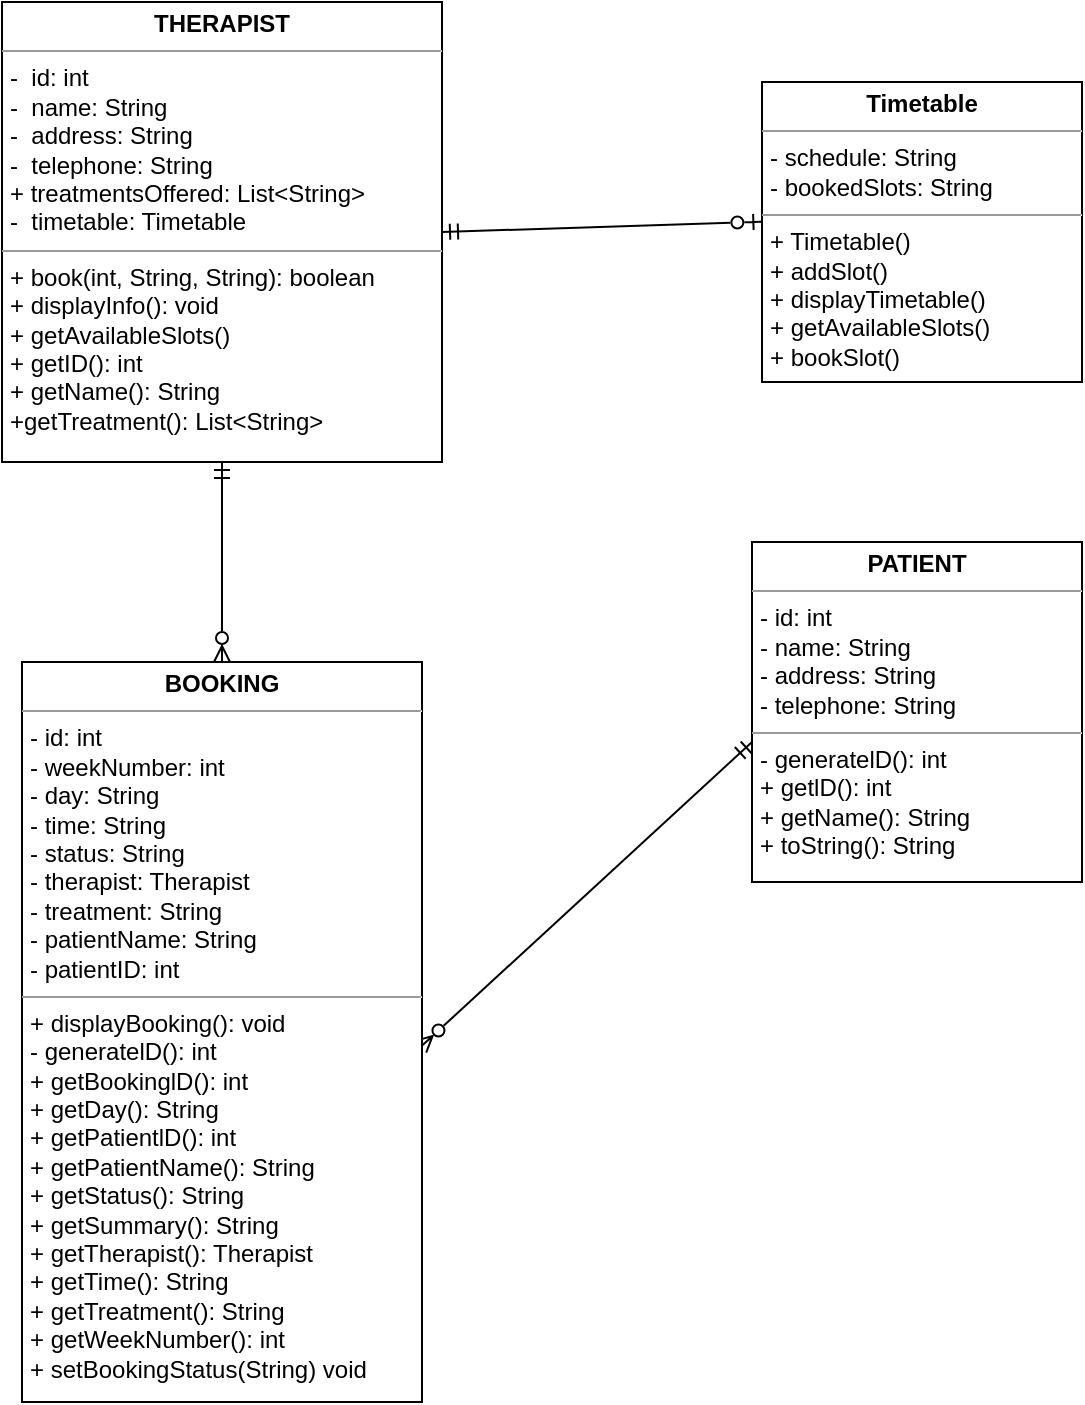<mxfile scale="1" border="0" version="26.2.14">
  <diagram name="Page-1" id="c4acf3e9-155e-7222-9cf6-157b1a14988f">
    <mxGraphModel dx="496" dy="443" grid="1" gridSize="10" guides="1" tooltips="1" connect="1" arrows="1" fold="1" page="1" pageScale="1" pageWidth="827" pageHeight="1169" background="none" math="0" shadow="0">
      <root>
        <mxCell id="0" />
        <mxCell id="1" parent="0" />
        <mxCell id="5d2195bd80daf111-18" value="&lt;p style=&quot;margin:0px;margin-top:4px;text-align:center;&quot;&gt;&lt;b style=&quot;&quot;&gt;THERAPIST&lt;/b&gt;&lt;/p&gt;&lt;hr size=&quot;1&quot;&gt;&lt;p style=&quot;margin:0px;margin-left:4px;&quot;&gt;-&amp;nbsp; id: int&amp;nbsp;&lt;/p&gt;&lt;p style=&quot;margin:0px;margin-left:4px;&quot;&gt;-&amp;nbsp; name: String&amp;nbsp;&lt;/p&gt;&lt;p style=&quot;margin:0px;margin-left:4px;&quot;&gt;-&amp;nbsp; address: String&amp;nbsp;&amp;nbsp;&lt;/p&gt;&lt;p style=&quot;margin:0px;margin-left:4px;&quot;&gt;-&amp;nbsp; telephone: String&amp;nbsp;&lt;/p&gt;&lt;p style=&quot;margin:0px;margin-left:4px;&quot;&gt;&lt;span style=&quot;background-color: transparent; color: light-dark(rgb(0, 0, 0), rgb(255, 255, 255));&quot;&gt;+ treatmentsOffered: List&amp;lt;String&amp;gt;&lt;/span&gt;&lt;/p&gt;&lt;p style=&quot;margin:0px;margin-left:4px;&quot;&gt;-&amp;nbsp; timetable: Timetable&lt;/p&gt;&lt;hr size=&quot;1&quot;&gt;&lt;p style=&quot;margin:0px;margin-left:4px;&quot;&gt;&lt;span style=&quot;background-color: transparent; color: light-dark(rgb(0, 0, 0), rgb(255, 255, 255));&quot;&gt;+ book(int, String, String): boolean&lt;/span&gt;&lt;/p&gt;&lt;p style=&quot;margin:0px;margin-left:4px;&quot;&gt;&lt;span style=&quot;background-color: transparent; color: light-dark(rgb(0, 0, 0), rgb(255, 255, 255));&quot;&gt;+ displayInfo(): void&amp;nbsp; &amp;nbsp; &amp;nbsp; &amp;nbsp;&amp;nbsp;&lt;/span&gt;&lt;/p&gt;&lt;p style=&quot;margin:0px;margin-left:4px;&quot;&gt;+ getAvailableSlots()&lt;/p&gt;&lt;p style=&quot;margin:0px;margin-left:4px;&quot;&gt;+ getID(): int&lt;/p&gt;&lt;p style=&quot;margin:0px;margin-left:4px;&quot;&gt;+ getName(): String&lt;/p&gt;&lt;p style=&quot;margin:0px;margin-left:4px;&quot;&gt;+getTreatment(): List&amp;lt;String&amp;gt;&lt;/p&gt;" style="verticalAlign=top;align=left;overflow=fill;fontSize=12;fontFamily=Helvetica;html=1;rounded=0;shadow=0;comic=0;labelBackgroundColor=none;strokeWidth=1" parent="1" vertex="1">
          <mxGeometry x="140" y="120" width="220" height="230" as="geometry" />
        </mxCell>
        <mxCell id="_ampIOvrmDH--TGLqRQY-2" style="edgeStyle=none;rounded=0;orthogonalLoop=1;jettySize=auto;html=1;exitX=0.5;exitY=0;exitDx=0;exitDy=0;entryX=0.5;entryY=1;entryDx=0;entryDy=0;endArrow=ERmandOne;endFill=0;startArrow=ERzeroToMany;startFill=0;" parent="1" source="_ampIOvrmDH--TGLqRQY-1" target="5d2195bd80daf111-18" edge="1">
          <mxGeometry relative="1" as="geometry" />
        </mxCell>
        <mxCell id="5d2195bd80daf111-19" value="&lt;p style=&quot;margin:0px;margin-top:4px;text-align:center;&quot;&gt;&lt;b&gt;PATIENT&lt;/b&gt;&lt;/p&gt;&lt;hr size=&quot;1&quot;&gt;&lt;p style=&quot;margin: 0px 0px 0px 4px;&quot;&gt;- id: int&lt;br&gt;- name: String&lt;/p&gt;&lt;p style=&quot;margin: 0px 0px 0px 4px;&quot;&gt;- address: String&lt;/p&gt;&lt;p style=&quot;margin: 0px 0px 0px 4px;&quot;&gt;- telephone: String&lt;/p&gt;&lt;hr size=&quot;1&quot;&gt;&lt;p style=&quot;margin:0px;margin-left:4px;&quot;&gt;- generatelD(): int&lt;/p&gt;&lt;p style=&quot;margin:0px;margin-left:4px;&quot;&gt;+ getlD(): int&lt;/p&gt;&lt;p style=&quot;margin:0px;margin-left:4px;&quot;&gt;+ getName(): String&lt;/p&gt;&lt;p style=&quot;margin:0px;margin-left:4px;&quot;&gt;+ toString(): String&lt;/p&gt;&lt;p style=&quot;margin:0px;margin-left:4px;&quot;&gt;&lt;br&gt;&lt;/p&gt;" style="verticalAlign=top;align=left;overflow=fill;fontSize=12;fontFamily=Helvetica;html=1;rounded=0;shadow=0;comic=0;labelBackgroundColor=none;strokeWidth=1" parent="1" vertex="1">
          <mxGeometry x="515" y="390" width="165" height="170" as="geometry" />
        </mxCell>
        <mxCell id="k-w-5OHPgvVtQcsd6l_t-1" value="" style="edgeStyle=none;rounded=0;orthogonalLoop=1;jettySize=auto;html=1;endArrow=ERzeroToMany;endFill=0;startArrow=ERmandOne;startFill=0;entryX=0.997;entryY=0.52;entryDx=0;entryDy=0;entryPerimeter=0;" parent="1" target="_ampIOvrmDH--TGLqRQY-1" edge="1">
          <mxGeometry relative="1" as="geometry">
            <mxPoint x="515" y="490" as="sourcePoint" />
            <mxPoint x="390" y="450" as="targetPoint" />
          </mxGeometry>
        </mxCell>
        <mxCell id="tzdyTOhnmzsMzyeuRbSH-5" value="&lt;div&gt;&lt;br&gt;&lt;/div&gt;&lt;div&gt;&lt;br&gt;&lt;/div&gt;" style="edgeLabel;html=1;align=center;verticalAlign=middle;resizable=0;points=[];" parent="k-w-5OHPgvVtQcsd6l_t-1" vertex="1" connectable="0">
          <mxGeometry x="0.596" relative="1" as="geometry">
            <mxPoint as="offset" />
          </mxGeometry>
        </mxCell>
        <mxCell id="_ampIOvrmDH--TGLqRQY-1" value="&lt;p style=&quot;margin:0px;margin-top:4px;text-align:center;&quot;&gt;&lt;b&gt;BOOKING&lt;/b&gt;&lt;/p&gt;&lt;hr size=&quot;1&quot;&gt;&lt;p style=&quot;margin: 0px 0px 0px 4px;&quot;&gt;&lt;span style=&quot;background-color: transparent; color: light-dark(rgb(0, 0, 0), rgb(255, 255, 255));&quot;&gt;- id: int&amp;nbsp; &amp;nbsp; &amp;nbsp; &amp;nbsp;&amp;nbsp;&lt;/span&gt;&lt;/p&gt;&lt;p style=&quot;margin: 0px 0px 0px 4px;&quot;&gt;&lt;span style=&quot;background-color: transparent; color: light-dark(rgb(0, 0, 0), rgb(255, 255, 255));&quot;&gt;- weekNumber: int&amp;nbsp; &amp;nbsp; &amp;nbsp; &amp;nbsp; &amp;nbsp; &amp;nbsp; &amp;nbsp; &amp;nbsp; &amp;nbsp; &amp;nbsp; &amp;nbsp; &amp;nbsp; &amp;nbsp; &amp;nbsp; &amp;nbsp; &amp;nbsp; &amp;nbsp; &amp;nbsp; &amp;nbsp; &amp;nbsp; &amp;nbsp;&lt;/span&gt;&lt;/p&gt;&lt;p style=&quot;margin: 0px 0px 0px 4px;&quot;&gt;&lt;span style=&quot;background-color: transparent; color: light-dark(rgb(0, 0, 0), rgb(255, 255, 255));&quot;&gt;- day: String&amp;nbsp; &amp;nbsp; &amp;nbsp; &amp;nbsp; &amp;nbsp; &amp;nbsp; &amp;nbsp; &amp;nbsp; &amp;nbsp; &amp;nbsp; &amp;nbsp; &amp;nbsp; &amp;nbsp; &amp;nbsp; &amp;nbsp; &amp;nbsp; &amp;nbsp; &amp;nbsp; &amp;nbsp; &amp;nbsp; &amp;nbsp; &amp;nbsp; &amp;nbsp;&lt;/span&gt;&lt;/p&gt;&lt;p style=&quot;margin: 0px 0px 0px 4px;&quot;&gt;- time: String&amp;nbsp; &amp;nbsp; &amp;nbsp; &amp;nbsp; &amp;nbsp; &amp;nbsp; &amp;nbsp; &amp;nbsp; &amp;nbsp; &amp;nbsp; &amp;nbsp; &amp;nbsp; &amp;nbsp; &amp;nbsp; &amp;nbsp; &amp;nbsp; &amp;nbsp; &amp;nbsp; &amp;nbsp; &amp;nbsp; &amp;nbsp; &amp;nbsp;&amp;nbsp;&lt;/p&gt;&lt;p style=&quot;margin: 0px 0px 0px 4px;&quot;&gt;- status: String&lt;/p&gt;&lt;p style=&quot;margin: 0px 0px 0px 4px;&quot;&gt;- therapist: Therapist&lt;/p&gt;&lt;p style=&quot;margin: 0px 0px 0px 4px;&quot;&gt;- treatment: String&amp;nbsp; &amp;nbsp; &amp;nbsp; &amp;nbsp; &amp;nbsp; &amp;nbsp; &amp;nbsp; &amp;nbsp; &amp;nbsp; &amp;nbsp; &amp;nbsp; &amp;nbsp; &amp;nbsp; &amp;nbsp; &amp;nbsp;&amp;nbsp;&lt;span style=&quot;background-color: transparent; color: light-dark(rgb(0, 0, 0), rgb(255, 255, 255));&quot;&gt;&amp;nbsp;&amp;nbsp;&lt;/span&gt;&lt;/p&gt;&lt;p style=&quot;margin: 0px 0px 0px 4px;&quot;&gt;- patientName: String&amp;nbsp; &amp;nbsp; &amp;nbsp; &amp;nbsp; &amp;nbsp; &amp;nbsp; &amp;nbsp; &amp;nbsp; &amp;nbsp; &amp;nbsp; &amp;nbsp; &amp;nbsp; &amp;nbsp; &amp;nbsp; &amp;nbsp; &amp;nbsp; &amp;nbsp; &amp;nbsp; &amp;nbsp;&lt;/p&gt;&lt;p style=&quot;margin: 0px 0px 0px 4px;&quot;&gt;- patientID: int&lt;/p&gt;&lt;hr size=&quot;1&quot;&gt;&lt;p style=&quot;margin:0px;margin-left:4px;&quot;&gt;&lt;span style=&quot;background-color: transparent; color: light-dark(rgb(0, 0, 0), rgb(255, 255, 255));&quot;&gt;+ displayBooking(): void&lt;/span&gt;&lt;span style=&quot;background-color: transparent; color: light-dark(rgb(0, 0, 0), rgb(255, 255, 255));&quot;&gt;&amp;nbsp;&lt;/span&gt;&lt;span style=&quot;background-color: transparent; color: light-dark(rgb(0, 0, 0), rgb(255, 255, 255));&quot;&gt;&amp;nbsp; &amp;nbsp; &amp;nbsp; &amp;nbsp; &amp;nbsp; &amp;nbsp; &amp;nbsp; &amp;nbsp; &amp;nbsp; &amp;nbsp; &amp;nbsp; &amp;nbsp; &amp;nbsp; &amp;nbsp; &amp;nbsp;&amp;nbsp;&lt;/span&gt;&lt;/p&gt;&lt;p style=&quot;margin:0px;margin-left:4px;&quot;&gt;&lt;span style=&quot;background-color: transparent; color: light-dark(rgb(0, 0, 0), rgb(255, 255, 255));&quot;&gt;- generatelD(): int&lt;/span&gt;&lt;/p&gt;&lt;p style=&quot;margin:0px;margin-left:4px;&quot;&gt;+ getBookinglD(): int&lt;/p&gt;&lt;p style=&quot;margin:0px;margin-left:4px;&quot;&gt;+ getDay(): String&lt;/p&gt;&lt;p style=&quot;margin:0px;margin-left:4px;&quot;&gt;+ getPatientlD(): int&lt;/p&gt;&lt;p style=&quot;margin:0px;margin-left:4px;&quot;&gt;+ getPatientName(): String&lt;/p&gt;&lt;p style=&quot;margin:0px;margin-left:4px;&quot;&gt;+ getStatus(): String&lt;/p&gt;&lt;p style=&quot;margin:0px;margin-left:4px;&quot;&gt;+ getSummary(): String&lt;/p&gt;&lt;p style=&quot;margin:0px;margin-left:4px;&quot;&gt;+ getTherapist(): Therapist&lt;/p&gt;&lt;p style=&quot;margin:0px;margin-left:4px;&quot;&gt;+ getTime(): String&lt;/p&gt;&lt;p style=&quot;margin:0px;margin-left:4px;&quot;&gt;+ getTreatment(): String&lt;/p&gt;&lt;p style=&quot;margin:0px;margin-left:4px;&quot;&gt;+ getWeekNumber(): int&lt;/p&gt;&lt;p style=&quot;margin:0px;margin-left:4px;&quot;&gt;&lt;span style=&quot;background-color: transparent; color: light-dark(rgb(0, 0, 0), rgb(255, 255, 255));&quot;&gt;+ setBookingStatus(String) void&lt;/span&gt;&lt;/p&gt;&lt;p style=&quot;margin:0px;margin-left:4px;&quot;&gt;&lt;span style=&quot;background-color: transparent; color: light-dark(rgb(0, 0, 0), rgb(255, 255, 255));&quot;&gt;&amp;nbsp; &amp;nbsp; &amp;nbsp; &amp;nbsp; &amp;nbsp; &amp;nbsp; &amp;nbsp; &amp;nbsp; &amp;nbsp; &amp;nbsp; &amp;nbsp;&amp;nbsp;&lt;/span&gt;&lt;/p&gt;&lt;p style=&quot;margin:0px;margin-left:4px;&quot;&gt;&lt;span style=&quot;background-color: transparent; color: light-dark(rgb(0, 0, 0), rgb(255, 255, 255));&quot;&gt;&amp;nbsp; &amp;nbsp; &amp;nbsp; &amp;nbsp; &amp;nbsp; &amp;nbsp; &amp;nbsp; &amp;nbsp; &amp;nbsp; &amp;nbsp; &amp;nbsp; &amp;nbsp; &amp;nbsp; &amp;nbsp; &amp;nbsp; &amp;nbsp;&amp;nbsp;&lt;/span&gt;&lt;/p&gt;&lt;p style=&quot;margin:0px;margin-left:4px;&quot;&gt;&lt;br&gt;&lt;/p&gt;" style="verticalAlign=top;align=left;overflow=fill;fontSize=12;fontFamily=Helvetica;html=1;rounded=0;shadow=0;comic=0;labelBackgroundColor=none;strokeWidth=1" parent="1" vertex="1">
          <mxGeometry x="150" y="450" width="200" height="370" as="geometry" />
        </mxCell>
        <mxCell id="tzdyTOhnmzsMzyeuRbSH-2" value="&lt;p style=&quot;margin:0px;margin-top:4px;text-align:center;&quot;&gt;&lt;b&gt;Timetable&lt;/b&gt;&lt;/p&gt;&lt;hr size=&quot;1&quot;&gt;&lt;p style=&quot;margin:0px;margin-left:4px;&quot;&gt;- schedule: String&lt;/p&gt;&lt;p style=&quot;margin:0px;margin-left:4px;&quot;&gt;- bookedSlots: String&lt;/p&gt;&lt;hr size=&quot;1&quot;&gt;&lt;p style=&quot;margin: 0px 0px 0px 4px;&quot;&gt;&lt;span style=&quot;background-color: transparent; color: light-dark(rgb(0, 0, 0), rgb(255, 255, 255));&quot;&gt;+ Timetable()&lt;/span&gt;&lt;/p&gt;&lt;p style=&quot;margin: 0px 0px 0px 4px;&quot;&gt;+ addSlot(&lt;span style=&quot;background-color: transparent; color: light-dark(rgb(0, 0, 0), rgb(255, 255, 255));&quot;&gt;)&lt;/span&gt;&lt;/p&gt;&lt;p style=&quot;margin: 0px 0px 0px 4px;&quot;&gt;+ displayTimetable()&amp;nbsp;&lt;/p&gt;&lt;p style=&quot;margin: 0px 0px 0px 4px;&quot;&gt;+ getAvailableSlots()&lt;/p&gt;&lt;p style=&quot;margin: 0px 0px 0px 4px;&quot;&gt;&lt;span style=&quot;background-color: transparent; color: light-dark(rgb(0, 0, 0), rgb(255, 255, 255));&quot;&gt;+ bookSlot()&lt;/span&gt;&lt;/p&gt;" style="verticalAlign=top;align=left;overflow=fill;fontSize=12;fontFamily=Helvetica;html=1;rounded=0;shadow=0;comic=0;labelBackgroundColor=none;strokeWidth=1" parent="1" vertex="1">
          <mxGeometry x="520" y="160" width="160" height="150" as="geometry" />
        </mxCell>
        <mxCell id="tzdyTOhnmzsMzyeuRbSH-3" style="edgeStyle=none;rounded=0;orthogonalLoop=1;jettySize=auto;html=1;endArrow=ERmandOne;endFill=0;startArrow=ERzeroToOne;startFill=0;entryX=1;entryY=0.5;entryDx=0;entryDy=0;exitX=-0.002;exitY=0.466;exitDx=0;exitDy=0;exitPerimeter=0;" parent="1" source="tzdyTOhnmzsMzyeuRbSH-2" target="5d2195bd80daf111-18" edge="1">
          <mxGeometry relative="1" as="geometry">
            <mxPoint x="520" y="212" as="sourcePoint" />
            <mxPoint x="380" y="212" as="targetPoint" />
            <Array as="points" />
          </mxGeometry>
        </mxCell>
      </root>
    </mxGraphModel>
  </diagram>
</mxfile>
